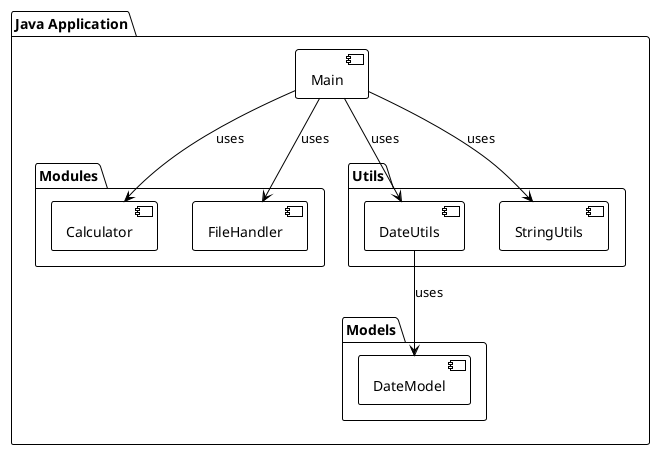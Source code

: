 @startuml component-diagram
!theme plain

package "Java Application" {
  [Main] as main
  
  package "Modules" {
    [Calculator] as calc
    [FileHandler] as file
  }
  
  package "Utils" {
    [DateUtils] as date
    [StringUtils] as string
  }
  
  package "Models" {
    [DateModel] as dateModel
  }
}

main --> calc : uses
main --> file : uses
main --> date : uses
main --> string : uses
date --> dateModel : uses

@enduml
